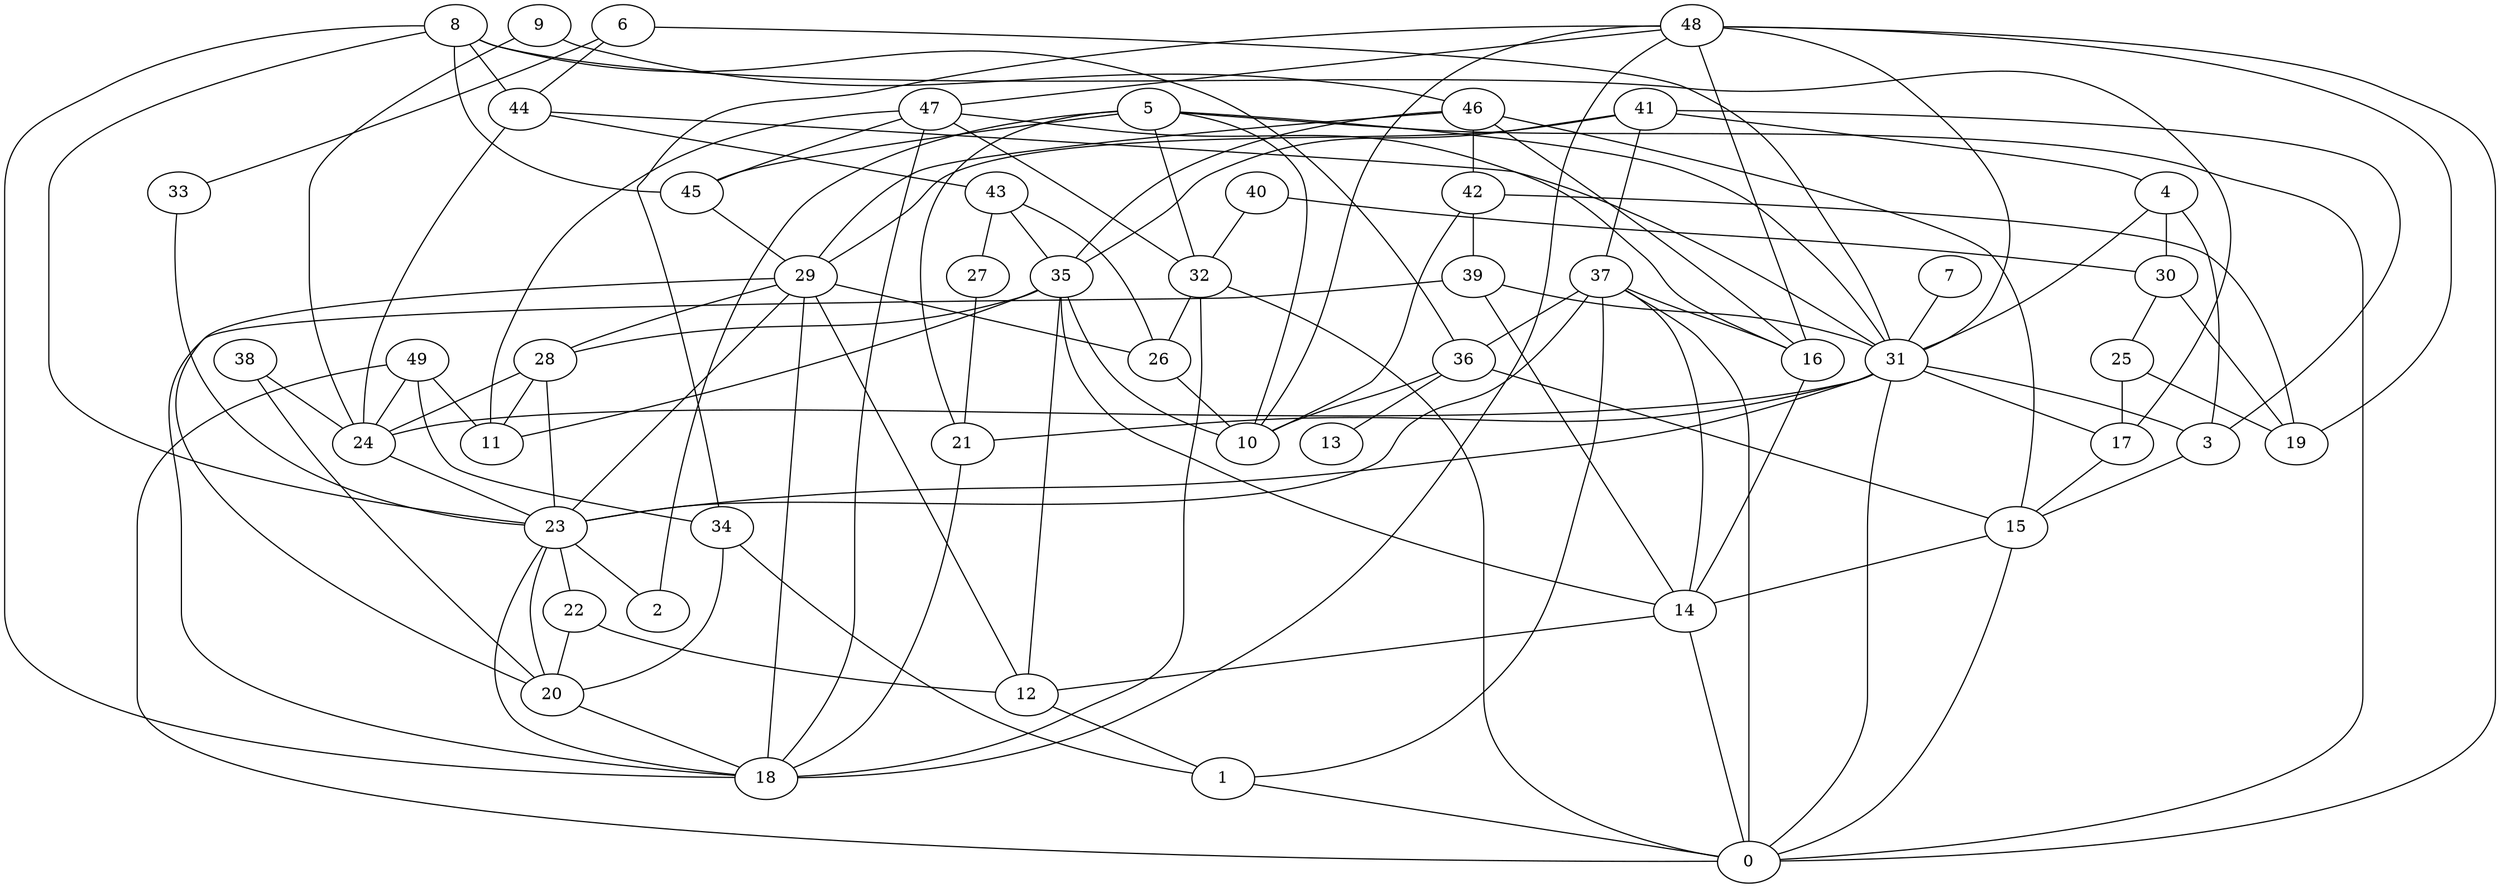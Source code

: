 digraph GG_graph {

subgraph G_graph {
edge [color = black]
"8" -> "17" [dir = none]
"44" -> "31" [dir = none]
"22" -> "20" [dir = none]
"43" -> "35" [dir = none]
"39" -> "18" [dir = none]
"26" -> "10" [dir = none]
"42" -> "19" [dir = none]
"49" -> "24" [dir = none]
"25" -> "19" [dir = none]
"29" -> "26" [dir = none]
"29" -> "20" [dir = none]
"29" -> "18" [dir = none]
"29" -> "23" [dir = none]
"5" -> "21" [dir = none]
"5" -> "32" [dir = none]
"5" -> "0" [dir = none]
"5" -> "31" [dir = none]
"33" -> "23" [dir = none]
"37" -> "1" [dir = none]
"37" -> "36" [dir = none]
"37" -> "23" [dir = none]
"24" -> "23" [dir = none]
"4" -> "30" [dir = none]
"4" -> "31" [dir = none]
"40" -> "30" [dir = none]
"46" -> "15" [dir = none]
"46" -> "29" [dir = none]
"7" -> "31" [dir = none]
"9" -> "24" [dir = none]
"31" -> "17" [dir = none]
"31" -> "23" [dir = none]
"36" -> "13" [dir = none]
"23" -> "2" [dir = none]
"48" -> "47" [dir = none]
"48" -> "16" [dir = none]
"48" -> "31" [dir = none]
"38" -> "24" [dir = none]
"27" -> "21" [dir = none]
"35" -> "12" [dir = none]
"35" -> "28" [dir = none]
"28" -> "23" [dir = none]
"41" -> "29" [dir = none]
"47" -> "11" [dir = none]
"14" -> "0" [dir = none]
"34" -> "1" [dir = none]
"3" -> "15" [dir = none]
"30" -> "19" [dir = none]
"6" -> "31" [dir = none]
"45" -> "29" [dir = none]
"8" -> "18" [dir = none]
"15" -> "14" [dir = none]
"44" -> "24" [dir = none]
"37" -> "16" [dir = none]
"43" -> "26" [dir = none]
"42" -> "39" [dir = none]
"8" -> "45" [dir = none]
"32" -> "0" [dir = none]
"41" -> "4" [dir = none]
"41" -> "35" [dir = none]
"9" -> "46" [dir = none]
"46" -> "42" [dir = none]
"6" -> "44" [dir = none]
"5" -> "2" [dir = none]
"47" -> "32" [dir = none]
"29" -> "28" [dir = none]
"37" -> "0" [dir = none]
"15" -> "0" [dir = none]
"49" -> "34" [dir = none]
"49" -> "11" [dir = none]
"5" -> "45" [dir = none]
"23" -> "18" [dir = none]
"42" -> "10" [dir = none]
"39" -> "14" [dir = none]
"46" -> "35" [dir = none]
"41" -> "3" [dir = none]
"46" -> "16" [dir = none]
"32" -> "26" [dir = none]
"8" -> "44" [dir = none]
"44" -> "43" [dir = none]
"28" -> "24" [dir = none]
"35" -> "14" [dir = none]
"28" -> "11" [dir = none]
"36" -> "15" [dir = none]
"41" -> "37" [dir = none]
"40" -> "32" [dir = none]
"17" -> "15" [dir = none]
"47" -> "16" [dir = none]
"32" -> "18" [dir = none]
"48" -> "0" [dir = none]
"31" -> "0" [dir = none]
"30" -> "25" [dir = none]
"31" -> "3" [dir = none]
"48" -> "18" [dir = none]
"39" -> "31" [dir = none]
"36" -> "10" [dir = none]
"8" -> "36" [dir = none]
"29" -> "12" [dir = none]
"43" -> "27" [dir = none]
"35" -> "10" [dir = none]
"47" -> "45" [dir = none]
"23" -> "22" [dir = none]
"48" -> "10" [dir = none]
"12" -> "1" [dir = none]
"1" -> "0" [dir = none]
"47" -> "18" [dir = none]
"37" -> "14" [dir = none]
"38" -> "20" [dir = none]
"14" -> "12" [dir = none]
"23" -> "20" [dir = none]
"21" -> "18" [dir = none]
"31" -> "21" [dir = none]
"48" -> "34" [dir = none]
"8" -> "23" [dir = none]
"16" -> "14" [dir = none]
"20" -> "18" [dir = none]
"49" -> "0" [dir = none]
"25" -> "17" [dir = none]
"6" -> "33" [dir = none]
"34" -> "20" [dir = none]
"48" -> "19" [dir = none]
"31" -> "24" [dir = none]
"5" -> "10" [dir = none]
"4" -> "3" [dir = none]
"22" -> "12" [dir = none]
"35" -> "11" [dir = none]
}

}
